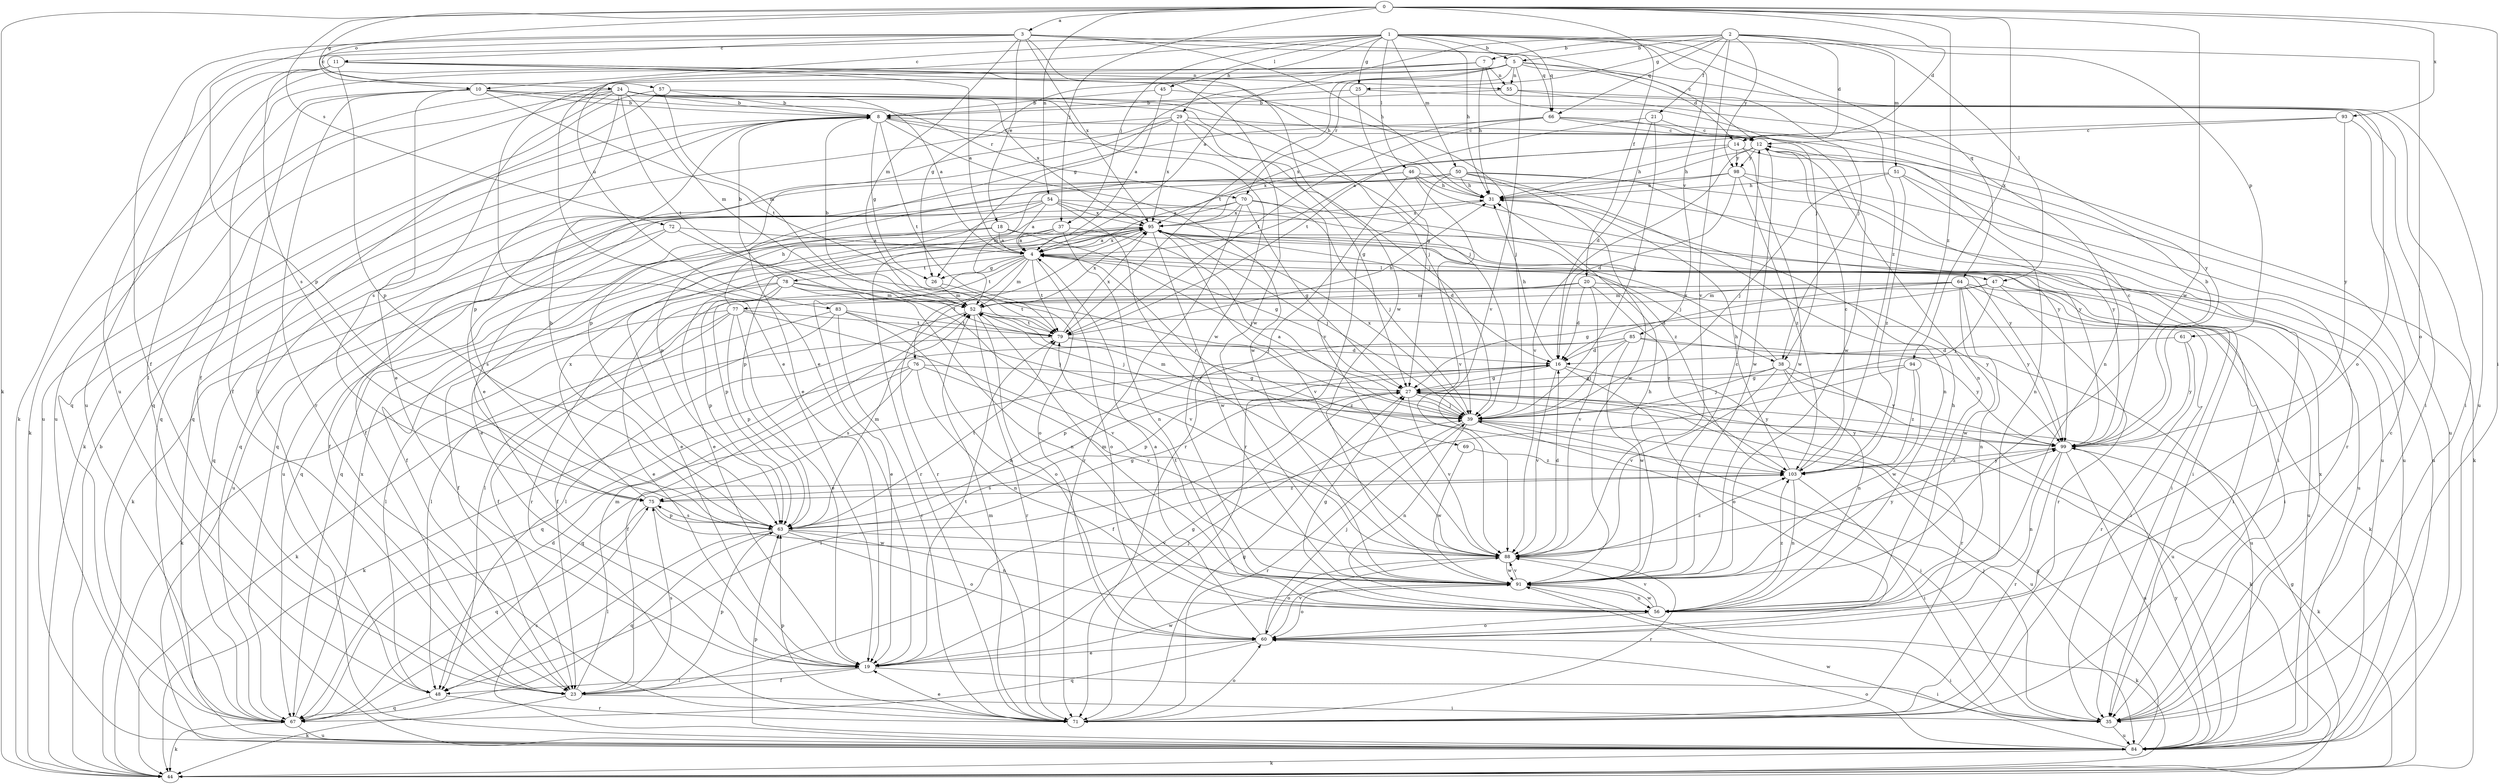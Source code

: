strict digraph  {
0;
1;
2;
3;
4;
5;
7;
8;
10;
11;
12;
14;
16;
18;
19;
20;
21;
23;
24;
25;
26;
27;
29;
31;
35;
37;
38;
39;
44;
45;
46;
47;
48;
50;
51;
52;
54;
55;
56;
57;
60;
61;
63;
64;
66;
67;
69;
70;
71;
72;
75;
76;
77;
78;
79;
83;
84;
85;
88;
91;
93;
94;
95;
98;
99;
103;
0 -> 3  [label=a];
0 -> 14  [label=d];
0 -> 20  [label=f];
0 -> 24  [label=g];
0 -> 35  [label=i];
0 -> 37  [label=j];
0 -> 44  [label=k];
0 -> 54  [label=n];
0 -> 57  [label=o];
0 -> 72  [label=s];
0 -> 91  [label=w];
0 -> 93  [label=x];
0 -> 94  [label=x];
0 -> 103  [label=z];
1 -> 5  [label=b];
1 -> 10  [label=c];
1 -> 25  [label=g];
1 -> 29  [label=h];
1 -> 31  [label=h];
1 -> 37  [label=j];
1 -> 45  [label=l];
1 -> 46  [label=l];
1 -> 50  [label=m];
1 -> 60  [label=o];
1 -> 64  [label=q];
1 -> 66  [label=q];
1 -> 83  [label=u];
1 -> 84  [label=u];
1 -> 85  [label=v];
1 -> 103  [label=z];
2 -> 4  [label=a];
2 -> 5  [label=b];
2 -> 7  [label=b];
2 -> 14  [label=d];
2 -> 21  [label=f];
2 -> 25  [label=g];
2 -> 47  [label=l];
2 -> 51  [label=m];
2 -> 61  [label=p];
2 -> 66  [label=q];
2 -> 88  [label=v];
2 -> 98  [label=y];
3 -> 10  [label=c];
3 -> 11  [label=c];
3 -> 12  [label=c];
3 -> 18  [label=e];
3 -> 23  [label=f];
3 -> 31  [label=h];
3 -> 52  [label=m];
3 -> 63  [label=p];
3 -> 66  [label=q];
3 -> 91  [label=w];
3 -> 95  [label=x];
4 -> 26  [label=g];
4 -> 35  [label=i];
4 -> 38  [label=j];
4 -> 47  [label=l];
4 -> 52  [label=m];
4 -> 60  [label=o];
4 -> 63  [label=p];
4 -> 69  [label=r];
4 -> 76  [label=t];
4 -> 77  [label=t];
4 -> 78  [label=t];
4 -> 79  [label=t];
4 -> 95  [label=x];
5 -> 14  [label=d];
5 -> 19  [label=e];
5 -> 23  [label=f];
5 -> 26  [label=g];
5 -> 38  [label=j];
5 -> 55  [label=n];
5 -> 70  [label=r];
5 -> 79  [label=t];
5 -> 84  [label=u];
5 -> 88  [label=v];
7 -> 19  [label=e];
7 -> 26  [label=g];
7 -> 31  [label=h];
7 -> 38  [label=j];
7 -> 48  [label=l];
7 -> 55  [label=n];
8 -> 12  [label=c];
8 -> 26  [label=g];
8 -> 39  [label=j];
8 -> 44  [label=k];
8 -> 67  [label=q];
8 -> 79  [label=t];
8 -> 91  [label=w];
10 -> 8  [label=b];
10 -> 19  [label=e];
10 -> 23  [label=f];
10 -> 39  [label=j];
10 -> 70  [label=r];
10 -> 71  [label=r];
10 -> 79  [label=t];
10 -> 84  [label=u];
11 -> 4  [label=a];
11 -> 31  [label=h];
11 -> 44  [label=k];
11 -> 55  [label=n];
11 -> 63  [label=p];
11 -> 75  [label=s];
11 -> 84  [label=u];
11 -> 91  [label=w];
12 -> 31  [label=h];
12 -> 56  [label=n];
12 -> 88  [label=v];
12 -> 91  [label=w];
12 -> 98  [label=y];
14 -> 31  [label=h];
14 -> 44  [label=k];
14 -> 91  [label=w];
14 -> 95  [label=x];
14 -> 98  [label=y];
16 -> 27  [label=g];
16 -> 31  [label=h];
16 -> 60  [label=o];
16 -> 63  [label=p];
16 -> 67  [label=q];
16 -> 71  [label=r];
16 -> 88  [label=v];
18 -> 4  [label=a];
18 -> 27  [label=g];
18 -> 35  [label=i];
18 -> 67  [label=q];
18 -> 84  [label=u];
19 -> 23  [label=f];
19 -> 27  [label=g];
19 -> 35  [label=i];
19 -> 39  [label=j];
19 -> 48  [label=l];
19 -> 79  [label=t];
19 -> 91  [label=w];
20 -> 16  [label=d];
20 -> 19  [label=e];
20 -> 52  [label=m];
20 -> 88  [label=v];
20 -> 99  [label=y];
20 -> 103  [label=z];
21 -> 12  [label=c];
21 -> 16  [label=d];
21 -> 39  [label=j];
21 -> 79  [label=t];
23 -> 35  [label=i];
23 -> 44  [label=k];
23 -> 52  [label=m];
23 -> 63  [label=p];
23 -> 75  [label=s];
24 -> 4  [label=a];
24 -> 8  [label=b];
24 -> 39  [label=j];
24 -> 44  [label=k];
24 -> 52  [label=m];
24 -> 63  [label=p];
24 -> 67  [label=q];
24 -> 75  [label=s];
24 -> 79  [label=t];
24 -> 84  [label=u];
24 -> 91  [label=w];
24 -> 95  [label=x];
25 -> 8  [label=b];
25 -> 27  [label=g];
25 -> 60  [label=o];
26 -> 52  [label=m];
26 -> 79  [label=t];
27 -> 39  [label=j];
27 -> 44  [label=k];
27 -> 48  [label=l];
27 -> 88  [label=v];
27 -> 99  [label=y];
29 -> 12  [label=c];
29 -> 19  [label=e];
29 -> 27  [label=g];
29 -> 63  [label=p];
29 -> 67  [label=q];
29 -> 88  [label=v];
29 -> 95  [label=x];
31 -> 95  [label=x];
35 -> 12  [label=c];
35 -> 39  [label=j];
35 -> 84  [label=u];
35 -> 95  [label=x];
37 -> 4  [label=a];
37 -> 19  [label=e];
37 -> 39  [label=j];
37 -> 56  [label=n];
37 -> 71  [label=r];
38 -> 27  [label=g];
38 -> 39  [label=j];
38 -> 56  [label=n];
38 -> 84  [label=u];
38 -> 88  [label=v];
38 -> 95  [label=x];
38 -> 99  [label=y];
39 -> 4  [label=a];
39 -> 35  [label=i];
39 -> 52  [label=m];
39 -> 56  [label=n];
39 -> 71  [label=r];
39 -> 84  [label=u];
39 -> 95  [label=x];
39 -> 99  [label=y];
44 -> 8  [label=b];
44 -> 27  [label=g];
45 -> 4  [label=a];
45 -> 8  [label=b];
45 -> 39  [label=j];
46 -> 31  [label=h];
46 -> 63  [label=p];
46 -> 67  [label=q];
46 -> 71  [label=r];
46 -> 84  [label=u];
46 -> 88  [label=v];
46 -> 99  [label=y];
47 -> 27  [label=g];
47 -> 35  [label=i];
47 -> 39  [label=j];
47 -> 52  [label=m];
47 -> 71  [label=r];
47 -> 84  [label=u];
48 -> 67  [label=q];
48 -> 71  [label=r];
50 -> 4  [label=a];
50 -> 23  [label=f];
50 -> 31  [label=h];
50 -> 56  [label=n];
50 -> 67  [label=q];
50 -> 71  [label=r];
50 -> 84  [label=u];
50 -> 91  [label=w];
50 -> 99  [label=y];
51 -> 31  [label=h];
51 -> 39  [label=j];
51 -> 56  [label=n];
51 -> 71  [label=r];
51 -> 103  [label=z];
52 -> 8  [label=b];
52 -> 35  [label=i];
52 -> 39  [label=j];
52 -> 48  [label=l];
52 -> 60  [label=o];
52 -> 71  [label=r];
52 -> 79  [label=t];
52 -> 95  [label=x];
54 -> 4  [label=a];
54 -> 19  [label=e];
54 -> 23  [label=f];
54 -> 35  [label=i];
54 -> 84  [label=u];
54 -> 88  [label=v];
54 -> 95  [label=x];
54 -> 103  [label=z];
55 -> 8  [label=b];
55 -> 35  [label=i];
55 -> 99  [label=y];
56 -> 27  [label=g];
56 -> 31  [label=h];
56 -> 60  [label=o];
56 -> 88  [label=v];
56 -> 91  [label=w];
56 -> 103  [label=z];
57 -> 8  [label=b];
57 -> 35  [label=i];
57 -> 48  [label=l];
57 -> 52  [label=m];
57 -> 67  [label=q];
60 -> 4  [label=a];
60 -> 19  [label=e];
60 -> 35  [label=i];
60 -> 39  [label=j];
60 -> 67  [label=q];
60 -> 88  [label=v];
61 -> 16  [label=d];
61 -> 71  [label=r];
61 -> 99  [label=y];
63 -> 8  [label=b];
63 -> 27  [label=g];
63 -> 48  [label=l];
63 -> 52  [label=m];
63 -> 56  [label=n];
63 -> 60  [label=o];
63 -> 67  [label=q];
63 -> 75  [label=s];
63 -> 79  [label=t];
63 -> 88  [label=v];
64 -> 16  [label=d];
64 -> 35  [label=i];
64 -> 44  [label=k];
64 -> 48  [label=l];
64 -> 52  [label=m];
64 -> 56  [label=n];
64 -> 91  [label=w];
64 -> 99  [label=y];
66 -> 12  [label=c];
66 -> 19  [label=e];
66 -> 56  [label=n];
66 -> 79  [label=t];
66 -> 91  [label=w];
66 -> 95  [label=x];
67 -> 16  [label=d];
67 -> 44  [label=k];
67 -> 84  [label=u];
67 -> 95  [label=x];
69 -> 91  [label=w];
69 -> 103  [label=z];
70 -> 27  [label=g];
70 -> 39  [label=j];
70 -> 63  [label=p];
70 -> 67  [label=q];
70 -> 71  [label=r];
70 -> 95  [label=x];
70 -> 99  [label=y];
71 -> 19  [label=e];
71 -> 27  [label=g];
71 -> 52  [label=m];
71 -> 60  [label=o];
71 -> 63  [label=p];
72 -> 4  [label=a];
72 -> 44  [label=k];
72 -> 60  [label=o];
72 -> 75  [label=s];
75 -> 63  [label=p];
75 -> 67  [label=q];
75 -> 91  [label=w];
75 -> 95  [label=x];
75 -> 103  [label=z];
76 -> 23  [label=f];
76 -> 27  [label=g];
76 -> 44  [label=k];
76 -> 56  [label=n];
76 -> 75  [label=s];
76 -> 88  [label=v];
77 -> 19  [label=e];
77 -> 23  [label=f];
77 -> 31  [label=h];
77 -> 44  [label=k];
77 -> 48  [label=l];
77 -> 63  [label=p];
77 -> 79  [label=t];
77 -> 88  [label=v];
78 -> 8  [label=b];
78 -> 19  [label=e];
78 -> 23  [label=f];
78 -> 39  [label=j];
78 -> 52  [label=m];
78 -> 56  [label=n];
78 -> 63  [label=p];
78 -> 71  [label=r];
78 -> 88  [label=v];
79 -> 16  [label=d];
79 -> 31  [label=h];
79 -> 44  [label=k];
79 -> 95  [label=x];
79 -> 103  [label=z];
83 -> 23  [label=f];
83 -> 39  [label=j];
83 -> 48  [label=l];
83 -> 56  [label=n];
83 -> 71  [label=r];
83 -> 79  [label=t];
84 -> 27  [label=g];
84 -> 44  [label=k];
84 -> 60  [label=o];
84 -> 63  [label=p];
84 -> 75  [label=s];
84 -> 91  [label=w];
84 -> 99  [label=y];
85 -> 16  [label=d];
85 -> 39  [label=j];
85 -> 63  [label=p];
85 -> 67  [label=q];
85 -> 84  [label=u];
85 -> 91  [label=w];
85 -> 99  [label=y];
88 -> 16  [label=d];
88 -> 60  [label=o];
88 -> 71  [label=r];
88 -> 91  [label=w];
88 -> 99  [label=y];
88 -> 103  [label=z];
91 -> 12  [label=c];
91 -> 31  [label=h];
91 -> 44  [label=k];
91 -> 52  [label=m];
91 -> 56  [label=n];
91 -> 60  [label=o];
91 -> 79  [label=t];
91 -> 88  [label=v];
93 -> 4  [label=a];
93 -> 12  [label=c];
93 -> 84  [label=u];
93 -> 99  [label=y];
94 -> 23  [label=f];
94 -> 27  [label=g];
94 -> 91  [label=w];
94 -> 103  [label=z];
95 -> 4  [label=a];
95 -> 16  [label=d];
95 -> 19  [label=e];
95 -> 23  [label=f];
95 -> 39  [label=j];
95 -> 67  [label=q];
95 -> 71  [label=r];
95 -> 84  [label=u];
95 -> 88  [label=v];
95 -> 91  [label=w];
98 -> 16  [label=d];
98 -> 31  [label=h];
98 -> 52  [label=m];
98 -> 84  [label=u];
98 -> 99  [label=y];
98 -> 103  [label=z];
99 -> 8  [label=b];
99 -> 12  [label=c];
99 -> 44  [label=k];
99 -> 56  [label=n];
99 -> 71  [label=r];
99 -> 84  [label=u];
99 -> 103  [label=z];
103 -> 12  [label=c];
103 -> 31  [label=h];
103 -> 35  [label=i];
103 -> 56  [label=n];
103 -> 75  [label=s];
103 -> 99  [label=y];
}
